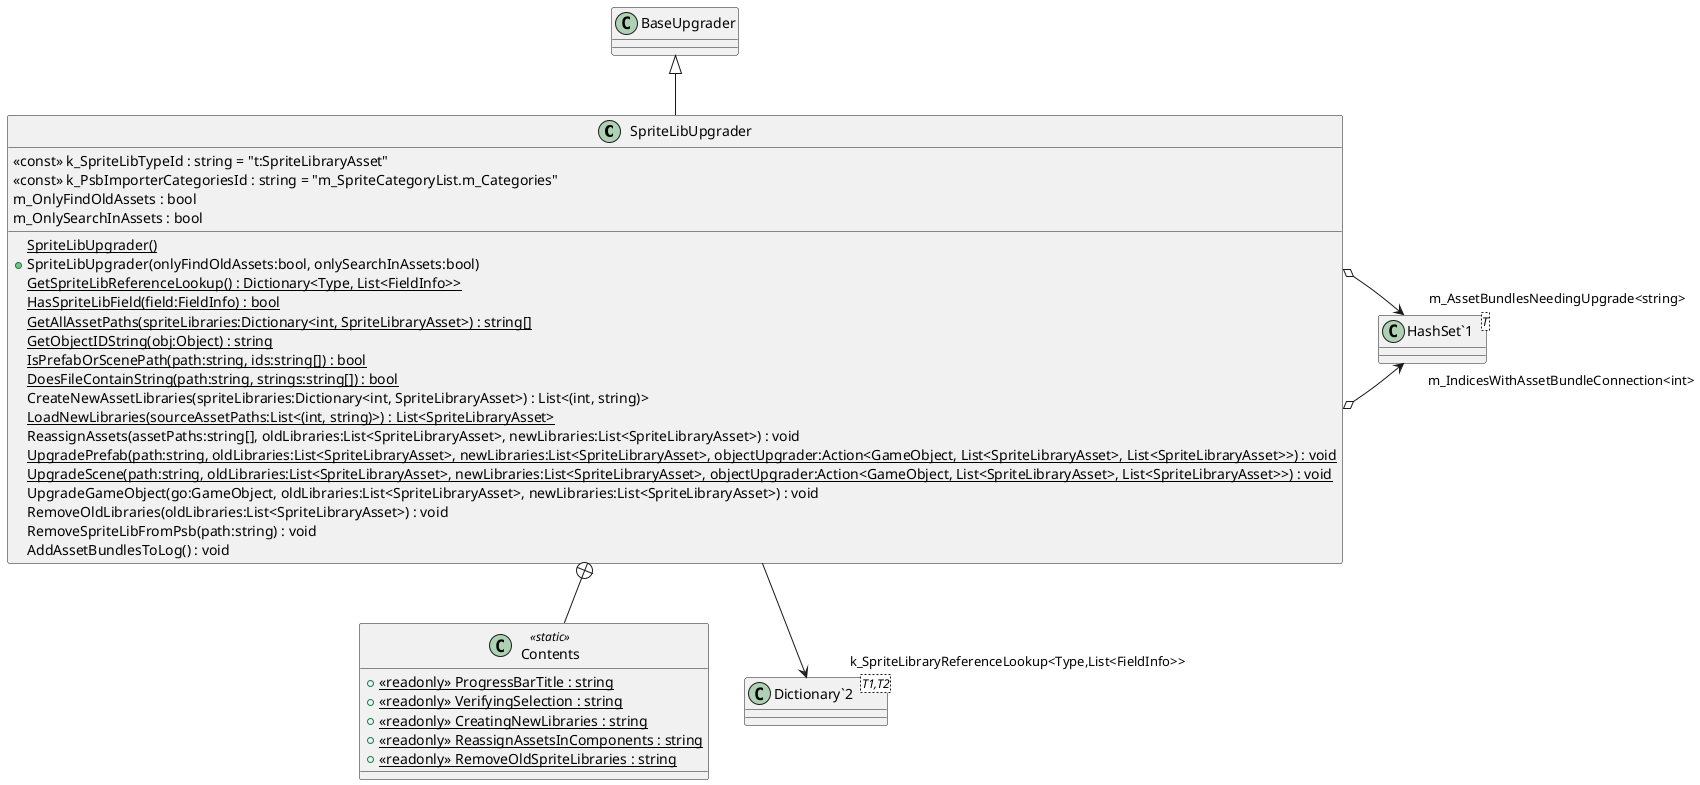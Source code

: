 @startuml
class SpriteLibUpgrader {
    <<const>> k_SpriteLibTypeId : string = "t:SpriteLibraryAsset"
    <<const>> k_PsbImporterCategoriesId : string = "m_SpriteCategoryList.m_Categories"
    m_OnlyFindOldAssets : bool
    m_OnlySearchInAssets : bool
    {static} SpriteLibUpgrader()
    + SpriteLibUpgrader(onlyFindOldAssets:bool, onlySearchInAssets:bool)
    {static} GetSpriteLibReferenceLookup() : Dictionary<Type, List<FieldInfo>>
    {static} HasSpriteLibField(field:FieldInfo) : bool
    {static} GetAllAssetPaths(spriteLibraries:Dictionary<int, SpriteLibraryAsset>) : string[]
    {static} GetObjectIDString(obj:Object) : string
    {static} IsPrefabOrScenePath(path:string, ids:string[]) : bool
    {static} DoesFileContainString(path:string, strings:string[]) : bool
    CreateNewAssetLibraries(spriteLibraries:Dictionary<int, SpriteLibraryAsset>) : List<(int, string)>
    {static} LoadNewLibraries(sourceAssetPaths:List<(int, string)>) : List<SpriteLibraryAsset>
    ReassignAssets(assetPaths:string[], oldLibraries:List<SpriteLibraryAsset>, newLibraries:List<SpriteLibraryAsset>) : void
    {static} UpgradePrefab(path:string, oldLibraries:List<SpriteLibraryAsset>, newLibraries:List<SpriteLibraryAsset>, objectUpgrader:Action<GameObject, List<SpriteLibraryAsset>, List<SpriteLibraryAsset>>) : void
    {static} UpgradeScene(path:string, oldLibraries:List<SpriteLibraryAsset>, newLibraries:List<SpriteLibraryAsset>, objectUpgrader:Action<GameObject, List<SpriteLibraryAsset>, List<SpriteLibraryAsset>>) : void
    UpgradeGameObject(go:GameObject, oldLibraries:List<SpriteLibraryAsset>, newLibraries:List<SpriteLibraryAsset>) : void
    RemoveOldLibraries(oldLibraries:List<SpriteLibraryAsset>) : void
    RemoveSpriteLibFromPsb(path:string) : void
    AddAssetBundlesToLog() : void
}
class Contents <<static>> {
    + {static} <<readonly>> ProgressBarTitle : string
    + {static} <<readonly>> VerifyingSelection : string
    + {static} <<readonly>> CreatingNewLibraries : string
    + {static} <<readonly>> ReassignAssetsInComponents : string
    + {static} <<readonly>> RemoveOldSpriteLibraries : string
}
class "Dictionary`2"<T1,T2> {
}
class "HashSet`1"<T> {
}
BaseUpgrader <|-- SpriteLibUpgrader
SpriteLibUpgrader --> "k_SpriteLibraryReferenceLookup<Type,List<FieldInfo>>" "Dictionary`2"
SpriteLibUpgrader o-> "m_IndicesWithAssetBundleConnection<int>" "HashSet`1"
SpriteLibUpgrader o-> "m_AssetBundlesNeedingUpgrade<string>" "HashSet`1"
SpriteLibUpgrader +-- Contents
@enduml
